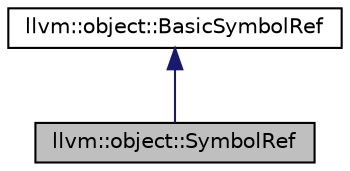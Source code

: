 digraph "llvm::object::SymbolRef"
{
 // LATEX_PDF_SIZE
  bgcolor="transparent";
  edge [fontname="Helvetica",fontsize="10",labelfontname="Helvetica",labelfontsize="10"];
  node [fontname="Helvetica",fontsize="10",shape="box"];
  Node1 [label="llvm::object::SymbolRef",height=0.2,width=0.4,color="black", fillcolor="grey75", style="filled", fontcolor="black",tooltip="This is a value type class that represents a single symbol in the list of symbols in the object file."];
  Node2 -> Node1 [dir="back",color="midnightblue",fontsize="10",style="solid",fontname="Helvetica"];
  Node2 [label="llvm::object::BasicSymbolRef",height=0.2,width=0.4,color="black",URL="$classllvm_1_1object_1_1BasicSymbolRef.html",tooltip="This is a value type class that represents a single symbol in the list of symbols in the object file."];
}
